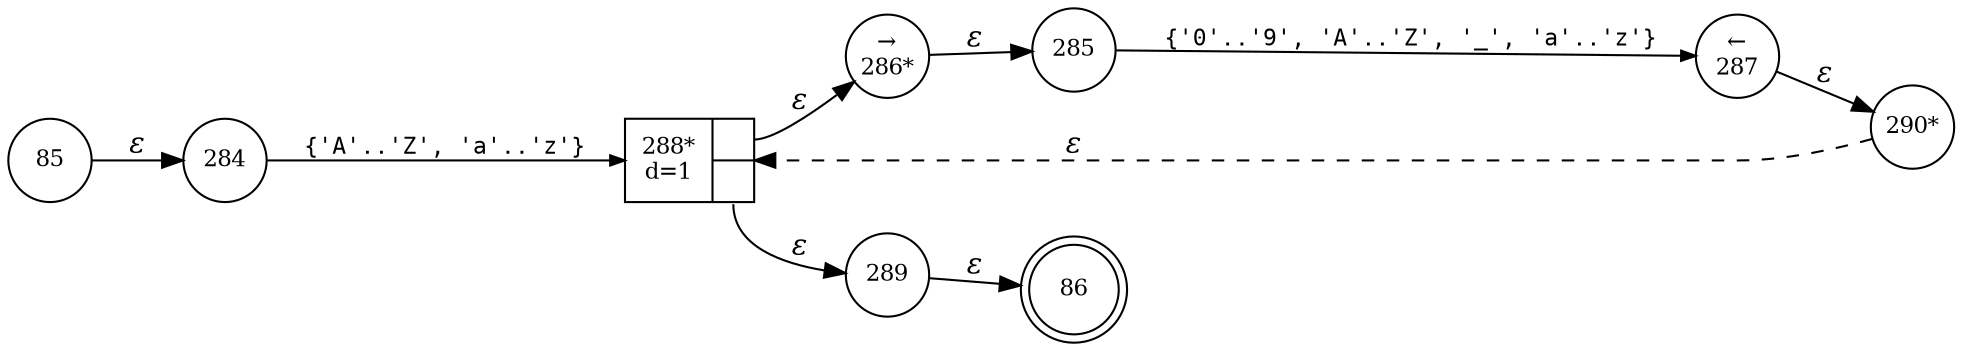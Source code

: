digraph ATN {
rankdir=LR;
s86[fontsize=11, label="86", shape=doublecircle, fixedsize=true, width=.6];
s288[fontsize=11,label="{288*\nd=1|{<p0>|<p1>}}", shape=record, fixedsize=false, peripheries=1];
s289[fontsize=11,label="289", shape=circle, fixedsize=true, width=.55, peripheries=1];
s290[fontsize=11,label="290*", shape=circle, fixedsize=true, width=.55, peripheries=1];
s85[fontsize=11,label="85", shape=circle, fixedsize=true, width=.55, peripheries=1];
s284[fontsize=11,label="284", shape=circle, fixedsize=true, width=.55, peripheries=1];
s285[fontsize=11,label="285", shape=circle, fixedsize=true, width=.55, peripheries=1];
s286[fontsize=11,label="&rarr;\n286*", shape=circle, fixedsize=true, width=.55, peripheries=1];
s287[fontsize=11,label="&larr;\n287", shape=circle, fixedsize=true, width=.55, peripheries=1];
s85 -> s284 [fontname="Times-Italic", label="&epsilon;"];
s284 -> s288 [fontsize=11, fontname="Courier", arrowsize=.7, label = "{'A'..'Z', 'a'..'z'}", arrowhead = normal];
s288:p0 -> s286 [fontname="Times-Italic", label="&epsilon;"];
s288:p1 -> s289 [fontname="Times-Italic", label="&epsilon;"];
s286 -> s285 [fontname="Times-Italic", label="&epsilon;"];
s289 -> s86 [fontname="Times-Italic", label="&epsilon;"];
s285 -> s287 [fontsize=11, fontname="Courier", arrowsize=.7, label = "{'0'..'9', 'A'..'Z', '_', 'a'..'z'}", arrowhead = normal];
s287 -> s290 [fontname="Times-Italic", label="&epsilon;"];
s290 -> s288 [fontname="Times-Italic", label="&epsilon;", style="dashed"];
}